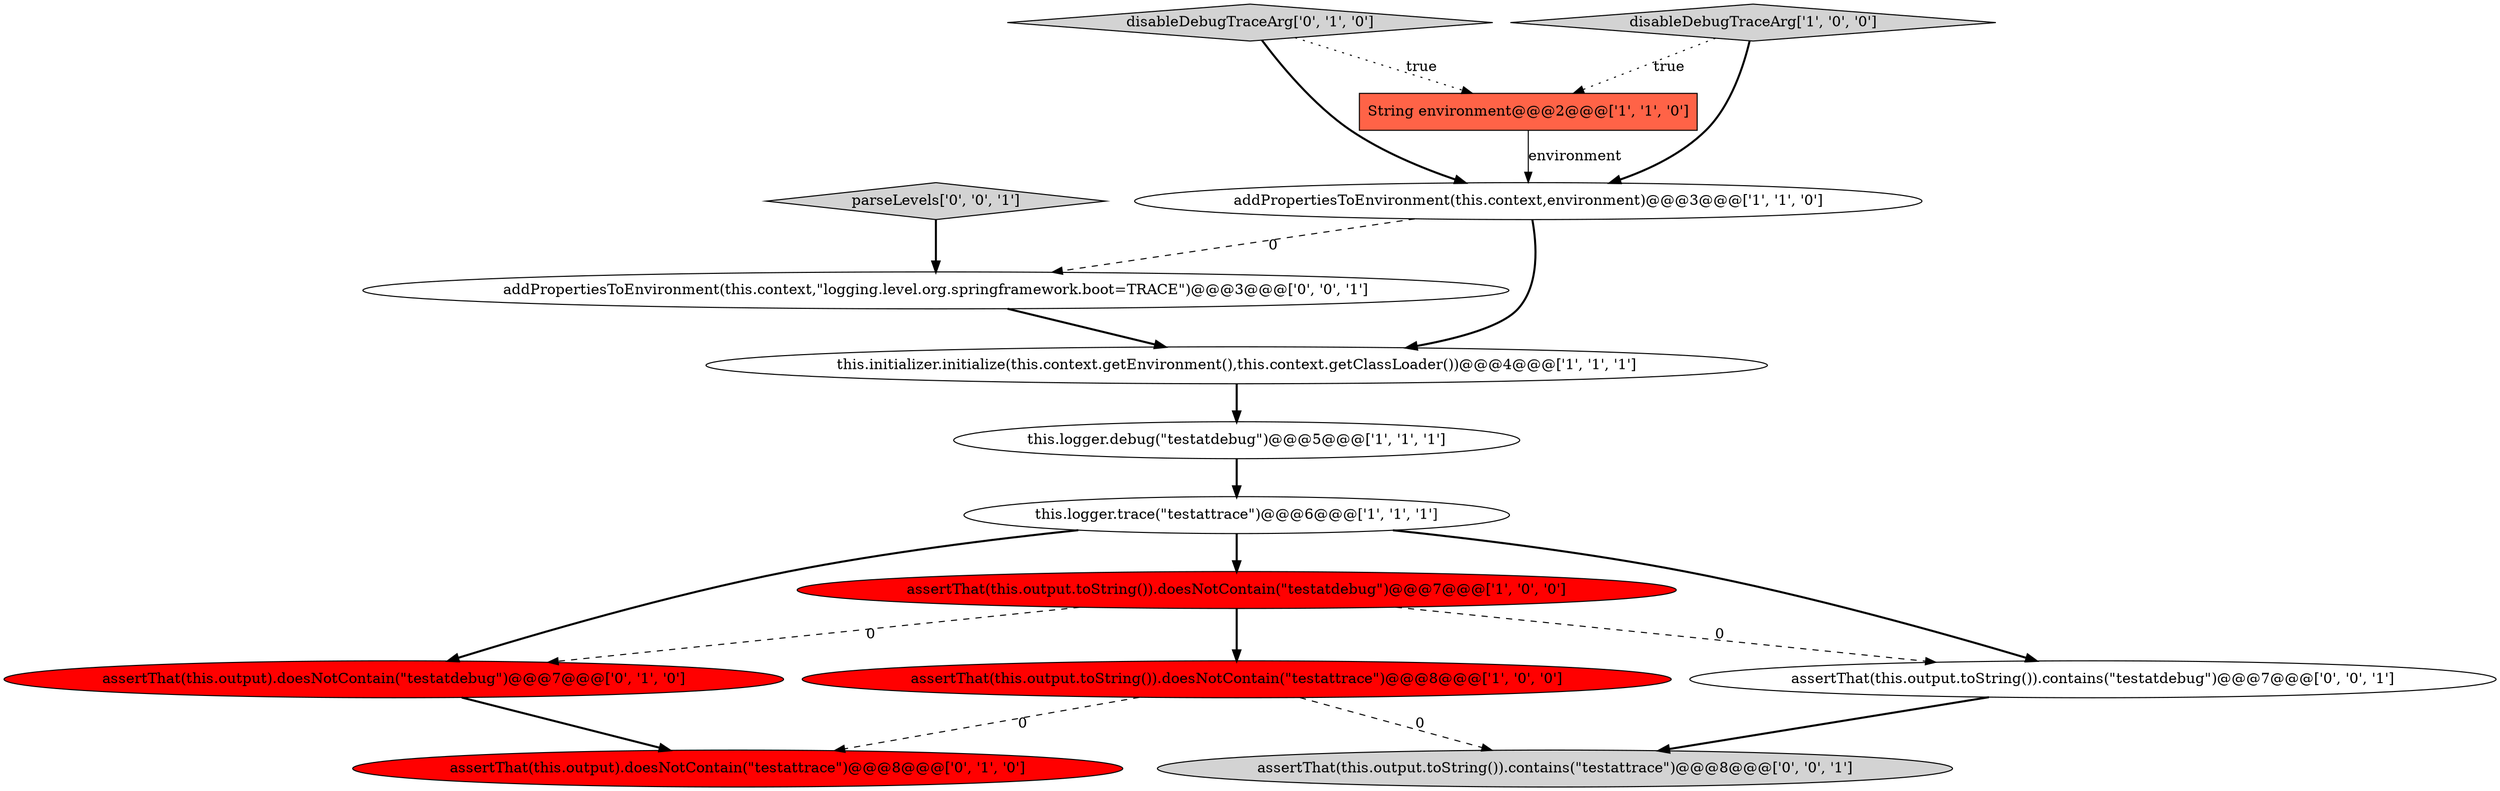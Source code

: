 digraph {
8 [style = filled, label = "assertThat(this.output).doesNotContain(\"testattrace\")@@@8@@@['0', '1', '0']", fillcolor = red, shape = ellipse image = "AAA1AAABBB2BBB"];
10 [style = filled, label = "disableDebugTraceArg['0', '1', '0']", fillcolor = lightgray, shape = diamond image = "AAA0AAABBB2BBB"];
2 [style = filled, label = "assertThat(this.output.toString()).doesNotContain(\"testatdebug\")@@@7@@@['1', '0', '0']", fillcolor = red, shape = ellipse image = "AAA1AAABBB1BBB"];
0 [style = filled, label = "this.initializer.initialize(this.context.getEnvironment(),this.context.getClassLoader())@@@4@@@['1', '1', '1']", fillcolor = white, shape = ellipse image = "AAA0AAABBB1BBB"];
13 [style = filled, label = "parseLevels['0', '0', '1']", fillcolor = lightgray, shape = diamond image = "AAA0AAABBB3BBB"];
9 [style = filled, label = "assertThat(this.output).doesNotContain(\"testatdebug\")@@@7@@@['0', '1', '0']", fillcolor = red, shape = ellipse image = "AAA1AAABBB2BBB"];
11 [style = filled, label = "assertThat(this.output.toString()).contains(\"testatdebug\")@@@7@@@['0', '0', '1']", fillcolor = white, shape = ellipse image = "AAA0AAABBB3BBB"];
3 [style = filled, label = "disableDebugTraceArg['1', '0', '0']", fillcolor = lightgray, shape = diamond image = "AAA0AAABBB1BBB"];
4 [style = filled, label = "assertThat(this.output.toString()).doesNotContain(\"testattrace\")@@@8@@@['1', '0', '0']", fillcolor = red, shape = ellipse image = "AAA1AAABBB1BBB"];
14 [style = filled, label = "assertThat(this.output.toString()).contains(\"testattrace\")@@@8@@@['0', '0', '1']", fillcolor = lightgray, shape = ellipse image = "AAA0AAABBB3BBB"];
12 [style = filled, label = "addPropertiesToEnvironment(this.context,\"logging.level.org.springframework.boot=TRACE\")@@@3@@@['0', '0', '1']", fillcolor = white, shape = ellipse image = "AAA0AAABBB3BBB"];
1 [style = filled, label = "this.logger.debug(\"testatdebug\")@@@5@@@['1', '1', '1']", fillcolor = white, shape = ellipse image = "AAA0AAABBB1BBB"];
5 [style = filled, label = "String environment@@@2@@@['1', '1', '0']", fillcolor = tomato, shape = box image = "AAA0AAABBB1BBB"];
7 [style = filled, label = "this.logger.trace(\"testattrace\")@@@6@@@['1', '1', '1']", fillcolor = white, shape = ellipse image = "AAA0AAABBB1BBB"];
6 [style = filled, label = "addPropertiesToEnvironment(this.context,environment)@@@3@@@['1', '1', '0']", fillcolor = white, shape = ellipse image = "AAA0AAABBB1BBB"];
7->11 [style = bold, label=""];
11->14 [style = bold, label=""];
3->6 [style = bold, label=""];
6->0 [style = bold, label=""];
9->8 [style = bold, label=""];
10->5 [style = dotted, label="true"];
2->4 [style = bold, label=""];
1->7 [style = bold, label=""];
10->6 [style = bold, label=""];
12->0 [style = bold, label=""];
5->6 [style = solid, label="environment"];
6->12 [style = dashed, label="0"];
7->9 [style = bold, label=""];
3->5 [style = dotted, label="true"];
13->12 [style = bold, label=""];
2->9 [style = dashed, label="0"];
7->2 [style = bold, label=""];
0->1 [style = bold, label=""];
4->8 [style = dashed, label="0"];
2->11 [style = dashed, label="0"];
4->14 [style = dashed, label="0"];
}
